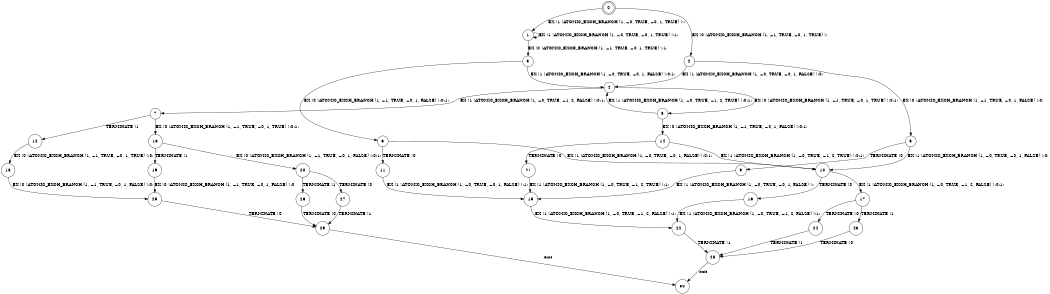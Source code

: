 digraph BCG {
size = "7, 10.5";
center = TRUE;
node [shape = circle];
0 [peripheries = 2];
0 -> 1 [label = "EX !1 !ATOMIC_EXCH_BRANCH (1, +0, TRUE, +0, 1, TRUE) !::"];
0 -> 2 [label = "EX !0 !ATOMIC_EXCH_BRANCH (1, +1, TRUE, +0, 1, TRUE) !::"];
1 -> 3 [label = "EX !0 !ATOMIC_EXCH_BRANCH (1, +1, TRUE, +0, 1, TRUE) !:1:"];
1 -> 1 [label = "EX !1 !ATOMIC_EXCH_BRANCH (1, +0, TRUE, +0, 1, TRUE) !:1:"];
2 -> 4 [label = "EX !1 !ATOMIC_EXCH_BRANCH (1, +0, TRUE, +0, 1, FALSE) !:0:"];
2 -> 5 [label = "EX !0 !ATOMIC_EXCH_BRANCH (1, +1, TRUE, +0, 1, FALSE) !:0:"];
3 -> 4 [label = "EX !1 !ATOMIC_EXCH_BRANCH (1, +0, TRUE, +0, 1, FALSE) !:0:1:"];
3 -> 6 [label = "EX !0 !ATOMIC_EXCH_BRANCH (1, +1, TRUE, +0, 1, FALSE) !:0:1:"];
4 -> 7 [label = "EX !1 !ATOMIC_EXCH_BRANCH (1, +0, TRUE, +1, 2, FALSE) !:0:1:"];
4 -> 8 [label = "EX !0 !ATOMIC_EXCH_BRANCH (1, +1, TRUE, +0, 1, TRUE) !:0:1:"];
5 -> 9 [label = "TERMINATE !0"];
5 -> 10 [label = "EX !1 !ATOMIC_EXCH_BRANCH (1, +0, TRUE, +0, 1, FALSE) !:0:"];
6 -> 11 [label = "TERMINATE !0"];
6 -> 10 [label = "EX !1 !ATOMIC_EXCH_BRANCH (1, +0, TRUE, +0, 1, FALSE) !:0:1:"];
7 -> 12 [label = "TERMINATE !1"];
7 -> 13 [label = "EX !0 !ATOMIC_EXCH_BRANCH (1, +1, TRUE, +0, 1, TRUE) !:0:1:"];
8 -> 4 [label = "EX !1 !ATOMIC_EXCH_BRANCH (1, +0, TRUE, +1, 2, TRUE) !:0:1:"];
8 -> 14 [label = "EX !0 !ATOMIC_EXCH_BRANCH (1, +1, TRUE, +0, 1, FALSE) !:0:1:"];
9 -> 15 [label = "EX !1 !ATOMIC_EXCH_BRANCH (1, +0, TRUE, +0, 1, FALSE) !::"];
10 -> 16 [label = "TERMINATE !0"];
10 -> 17 [label = "EX !1 !ATOMIC_EXCH_BRANCH (1, +0, TRUE, +1, 2, FALSE) !:0:1:"];
11 -> 15 [label = "EX !1 !ATOMIC_EXCH_BRANCH (1, +0, TRUE, +0, 1, FALSE) !:1:"];
12 -> 18 [label = "EX !0 !ATOMIC_EXCH_BRANCH (1, +1, TRUE, +0, 1, TRUE) !:0:"];
13 -> 19 [label = "TERMINATE !1"];
13 -> 20 [label = "EX !0 !ATOMIC_EXCH_BRANCH (1, +1, TRUE, +0, 1, FALSE) !:0:1:"];
14 -> 21 [label = "TERMINATE !0"];
14 -> 10 [label = "EX !1 !ATOMIC_EXCH_BRANCH (1, +0, TRUE, +1, 2, TRUE) !:0:1:"];
15 -> 22 [label = "EX !1 !ATOMIC_EXCH_BRANCH (1, +0, TRUE, +1, 2, FALSE) !:1:"];
16 -> 22 [label = "EX !1 !ATOMIC_EXCH_BRANCH (1, +0, TRUE, +1, 2, FALSE) !:1:"];
17 -> 23 [label = "TERMINATE !1"];
17 -> 24 [label = "TERMINATE !0"];
18 -> 25 [label = "EX !0 !ATOMIC_EXCH_BRANCH (1, +1, TRUE, +0, 1, FALSE) !:0:"];
19 -> 25 [label = "EX !0 !ATOMIC_EXCH_BRANCH (1, +1, TRUE, +0, 1, FALSE) !:0:"];
20 -> 26 [label = "TERMINATE !1"];
20 -> 27 [label = "TERMINATE !0"];
21 -> 15 [label = "EX !1 !ATOMIC_EXCH_BRANCH (1, +0, TRUE, +1, 2, TRUE) !:1:"];
22 -> 28 [label = "TERMINATE !1"];
23 -> 28 [label = "TERMINATE !0"];
24 -> 28 [label = "TERMINATE !1"];
25 -> 29 [label = "TERMINATE !0"];
26 -> 29 [label = "TERMINATE !0"];
27 -> 29 [label = "TERMINATE !1"];
28 -> 30 [label = "exit"];
29 -> 30 [label = "exit"];
}
